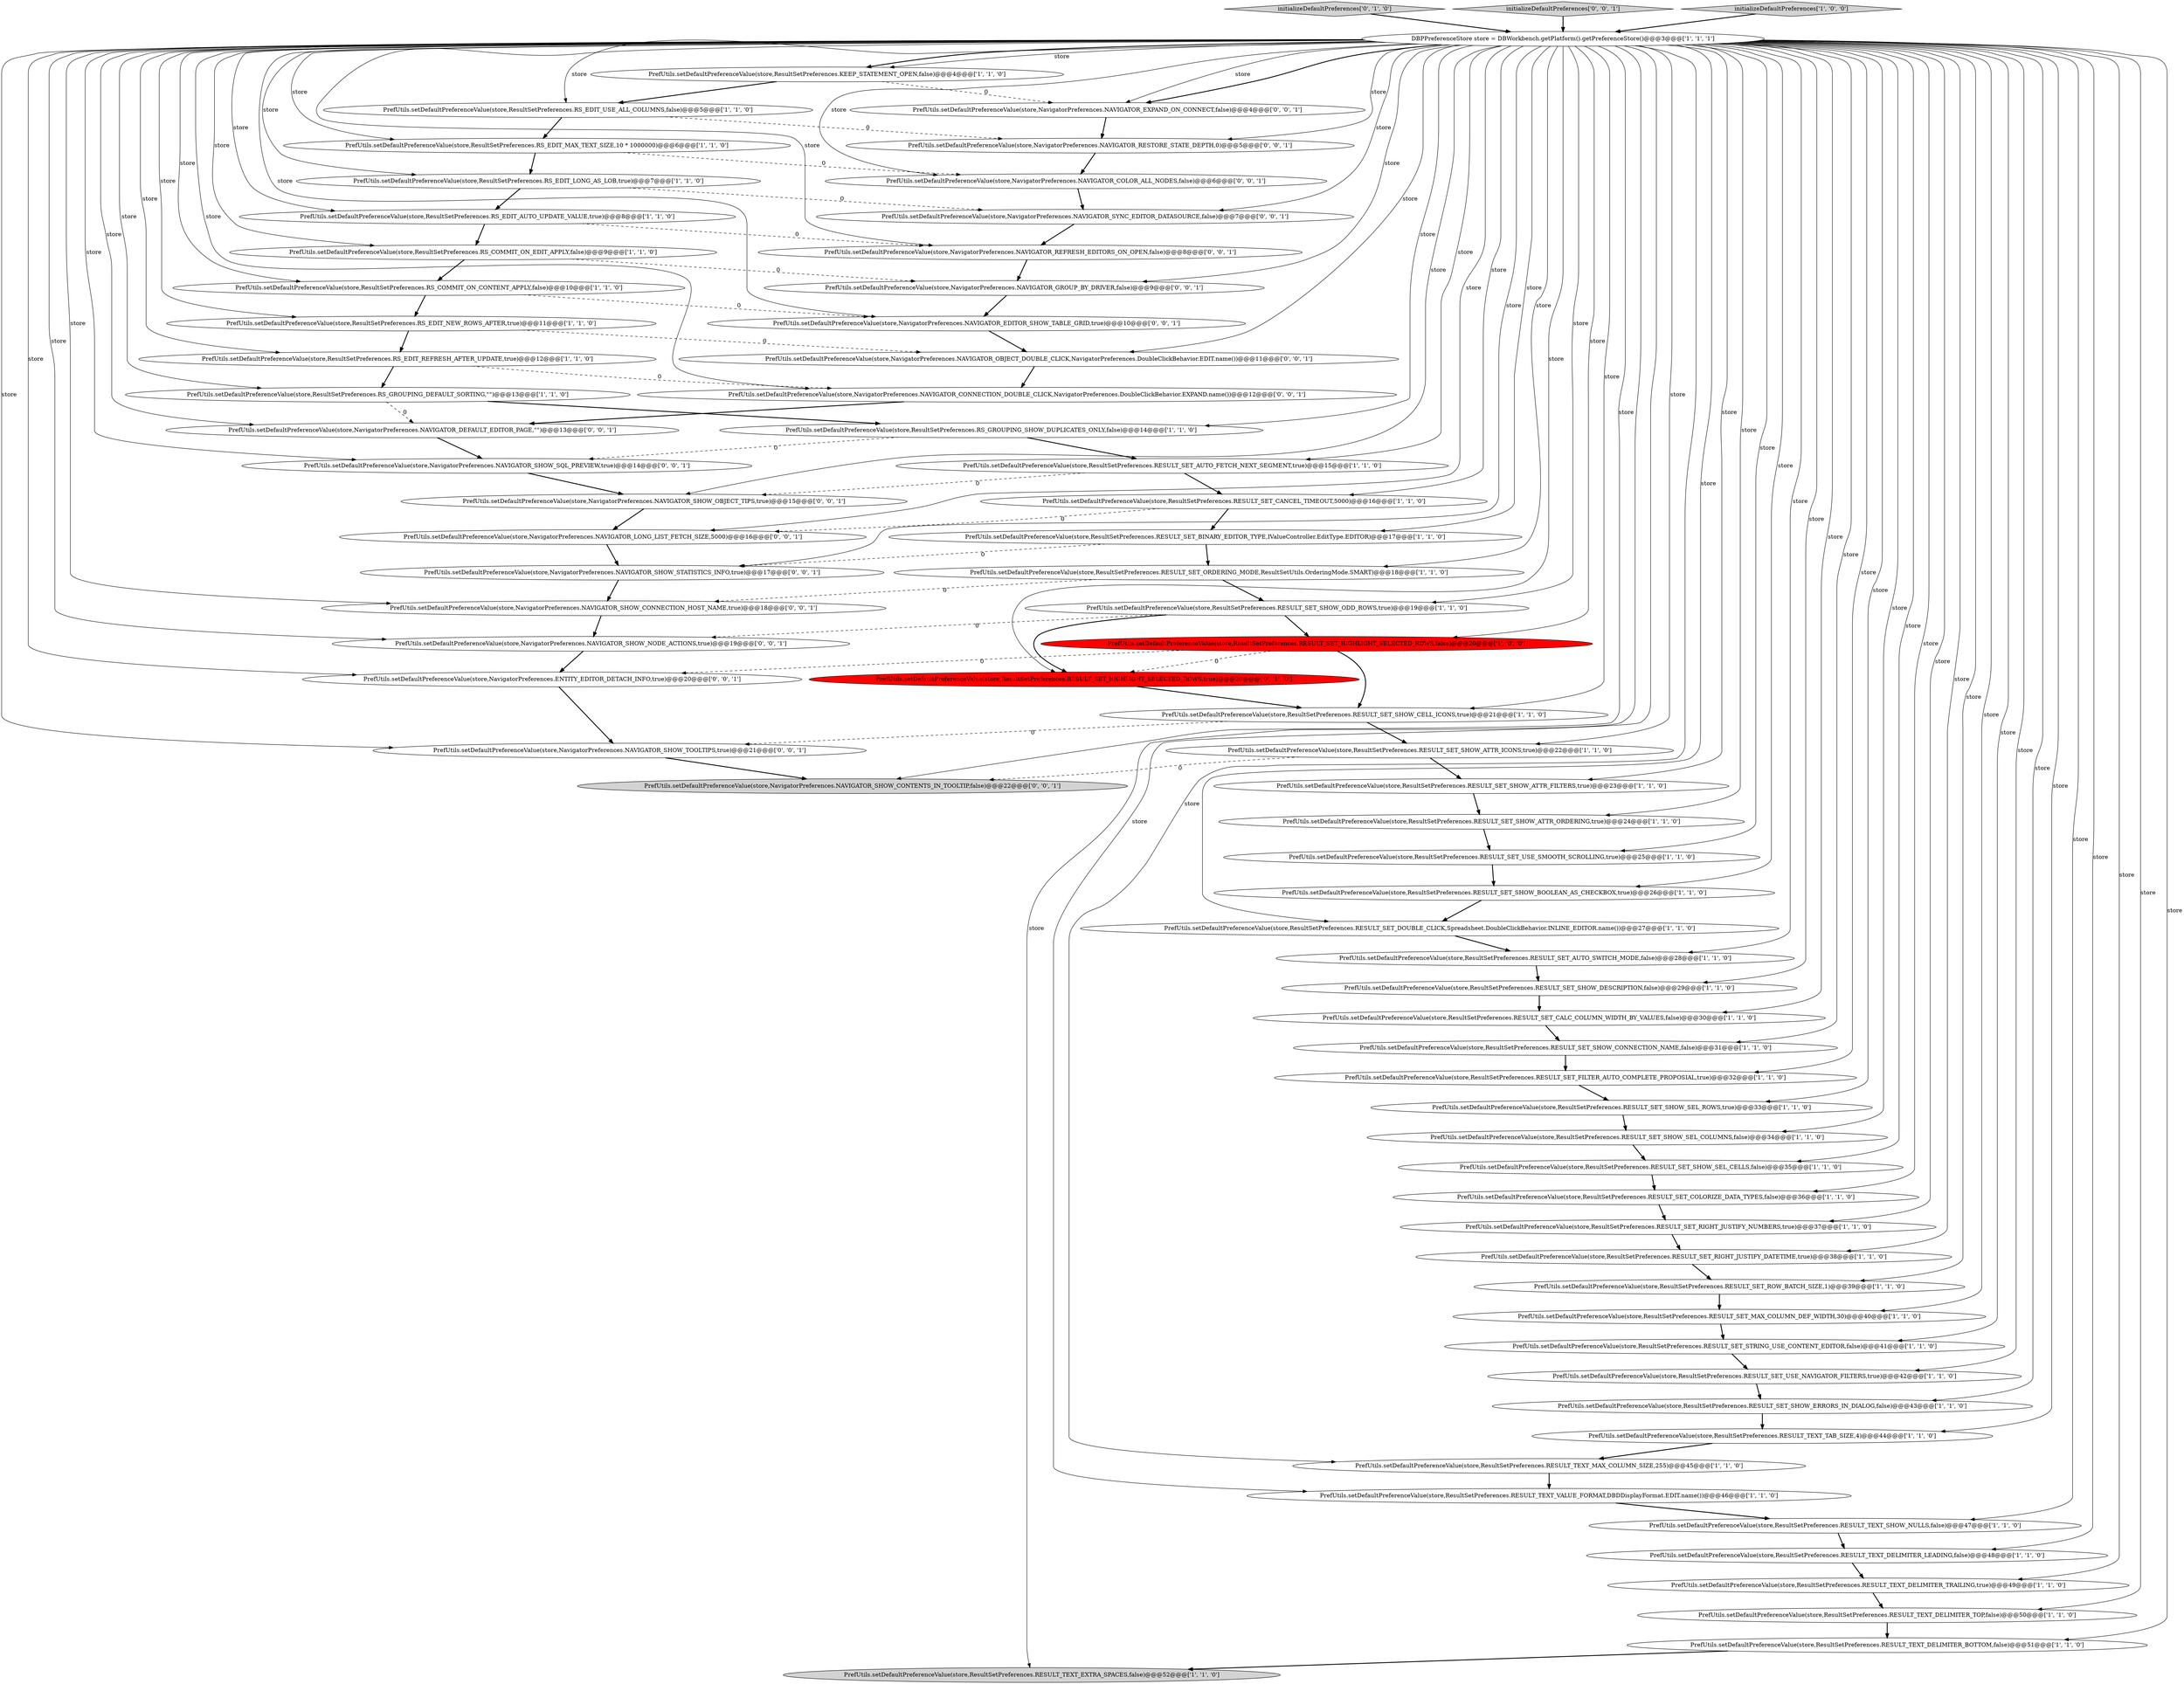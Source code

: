 digraph {
53 [style = filled, label = "PrefUtils.setDefaultPreferenceValue(store,NavigatorPreferences.NAVIGATOR_DEFAULT_EDITOR_PAGE,\"\")@@@13@@@['0', '0', '1']", fillcolor = white, shape = ellipse image = "AAA0AAABBB3BBB"];
28 [style = filled, label = "PrefUtils.setDefaultPreferenceValue(store,ResultSetPreferences.RESULT_TEXT_MAX_COLUMN_SIZE,255)@@@45@@@['1', '1', '0']", fillcolor = white, shape = ellipse image = "AAA0AAABBB1BBB"];
21 [style = filled, label = "PrefUtils.setDefaultPreferenceValue(store,ResultSetPreferences.RESULT_SET_ORDERING_MODE,ResultSetUtils.OrderingMode.SMART)@@@18@@@['1', '1', '0']", fillcolor = white, shape = ellipse image = "AAA0AAABBB1BBB"];
30 [style = filled, label = "DBPPreferenceStore store = DBWorkbench.getPlatform().getPreferenceStore()@@@3@@@['1', '1', '1']", fillcolor = white, shape = ellipse image = "AAA0AAABBB1BBB"];
43 [style = filled, label = "PrefUtils.setDefaultPreferenceValue(store,ResultSetPreferences.RESULT_TEXT_DELIMITER_TOP,false)@@@50@@@['1', '1', '0']", fillcolor = white, shape = ellipse image = "AAA0AAABBB1BBB"];
58 [style = filled, label = "PrefUtils.setDefaultPreferenceValue(store,NavigatorPreferences.NAVIGATOR_GROUP_BY_DRIVER,false)@@@9@@@['0', '0', '1']", fillcolor = white, shape = ellipse image = "AAA0AAABBB3BBB"];
62 [style = filled, label = "PrefUtils.setDefaultPreferenceValue(store,NavigatorPreferences.ENTITY_EDITOR_DETACH_INFO,true)@@@20@@@['0', '0', '1']", fillcolor = white, shape = ellipse image = "AAA0AAABBB3BBB"];
64 [style = filled, label = "PrefUtils.setDefaultPreferenceValue(store,NavigatorPreferences.NAVIGATOR_RESTORE_STATE_DEPTH,0)@@@5@@@['0', '0', '1']", fillcolor = white, shape = ellipse image = "AAA0AAABBB3BBB"];
22 [style = filled, label = "PrefUtils.setDefaultPreferenceValue(store,ResultSetPreferences.RESULT_SET_SHOW_ODD_ROWS,true)@@@19@@@['1', '1', '0']", fillcolor = white, shape = ellipse image = "AAA0AAABBB1BBB"];
18 [style = filled, label = "PrefUtils.setDefaultPreferenceValue(store,ResultSetPreferences.RS_GROUPING_SHOW_DUPLICATES_ONLY,false)@@@14@@@['1', '1', '0']", fillcolor = white, shape = ellipse image = "AAA0AAABBB1BBB"];
10 [style = filled, label = "PrefUtils.setDefaultPreferenceValue(store,ResultSetPreferences.RS_EDIT_USE_ALL_COLUMNS,false)@@@5@@@['1', '1', '0']", fillcolor = white, shape = ellipse image = "AAA0AAABBB1BBB"];
12 [style = filled, label = "PrefUtils.setDefaultPreferenceValue(store,ResultSetPreferences.RESULT_SET_SHOW_SEL_ROWS,true)@@@33@@@['1', '1', '0']", fillcolor = white, shape = ellipse image = "AAA0AAABBB1BBB"];
25 [style = filled, label = "PrefUtils.setDefaultPreferenceValue(store,ResultSetPreferences.RS_COMMIT_ON_CONTENT_APPLY,false)@@@10@@@['1', '1', '0']", fillcolor = white, shape = ellipse image = "AAA0AAABBB1BBB"];
45 [style = filled, label = "PrefUtils.setDefaultPreferenceValue(store,ResultSetPreferences.RS_COMMIT_ON_EDIT_APPLY,false)@@@9@@@['1', '1', '0']", fillcolor = white, shape = ellipse image = "AAA0AAABBB1BBB"];
51 [style = filled, label = "PrefUtils.setDefaultPreferenceValue(store,ResultSetPreferences.RESULT_SET_HIGHLIGHT_SELECTED_ROWS,true)@@@20@@@['0', '1', '0']", fillcolor = red, shape = ellipse image = "AAA1AAABBB2BBB"];
63 [style = filled, label = "PrefUtils.setDefaultPreferenceValue(store,NavigatorPreferences.NAVIGATOR_COLOR_ALL_NODES,false)@@@6@@@['0', '0', '1']", fillcolor = white, shape = ellipse image = "AAA0AAABBB3BBB"];
68 [style = filled, label = "PrefUtils.setDefaultPreferenceValue(store,NavigatorPreferences.NAVIGATOR_SHOW_TOOLTIPS,true)@@@21@@@['0', '0', '1']", fillcolor = white, shape = ellipse image = "AAA0AAABBB3BBB"];
69 [style = filled, label = "PrefUtils.setDefaultPreferenceValue(store,NavigatorPreferences.NAVIGATOR_SHOW_STATISTICS_INFO,true)@@@17@@@['0', '0', '1']", fillcolor = white, shape = ellipse image = "AAA0AAABBB3BBB"];
71 [style = filled, label = "PrefUtils.setDefaultPreferenceValue(store,NavigatorPreferences.NAVIGATOR_SHOW_OBJECT_TIPS,true)@@@15@@@['0', '0', '1']", fillcolor = white, shape = ellipse image = "AAA0AAABBB3BBB"];
4 [style = filled, label = "PrefUtils.setDefaultPreferenceValue(store,ResultSetPreferences.RS_EDIT_NEW_ROWS_AFTER,true)@@@11@@@['1', '1', '0']", fillcolor = white, shape = ellipse image = "AAA0AAABBB1BBB"];
26 [style = filled, label = "PrefUtils.setDefaultPreferenceValue(store,ResultSetPreferences.RESULT_SET_SHOW_CELL_ICONS,true)@@@21@@@['1', '1', '0']", fillcolor = white, shape = ellipse image = "AAA0AAABBB1BBB"];
40 [style = filled, label = "PrefUtils.setDefaultPreferenceValue(store,ResultSetPreferences.RESULT_SET_CALC_COLUMN_WIDTH_BY_VALUES,false)@@@30@@@['1', '1', '0']", fillcolor = white, shape = ellipse image = "AAA0AAABBB1BBB"];
6 [style = filled, label = "PrefUtils.setDefaultPreferenceValue(store,ResultSetPreferences.RS_EDIT_MAX_TEXT_SIZE,10 * 1000000)@@@6@@@['1', '1', '0']", fillcolor = white, shape = ellipse image = "AAA0AAABBB1BBB"];
44 [style = filled, label = "PrefUtils.setDefaultPreferenceValue(store,ResultSetPreferences.RESULT_SET_FILTER_AUTO_COMPLETE_PROPOSIAL,true)@@@32@@@['1', '1', '0']", fillcolor = white, shape = ellipse image = "AAA0AAABBB1BBB"];
55 [style = filled, label = "PrefUtils.setDefaultPreferenceValue(store,NavigatorPreferences.NAVIGATOR_SYNC_EDITOR_DATASOURCE,false)@@@7@@@['0', '0', '1']", fillcolor = white, shape = ellipse image = "AAA0AAABBB3BBB"];
61 [style = filled, label = "PrefUtils.setDefaultPreferenceValue(store,NavigatorPreferences.NAVIGATOR_SHOW_NODE_ACTIONS,true)@@@19@@@['0', '0', '1']", fillcolor = white, shape = ellipse image = "AAA0AAABBB3BBB"];
15 [style = filled, label = "PrefUtils.setDefaultPreferenceValue(store,ResultSetPreferences.RS_GROUPING_DEFAULT_SORTING,\"\")@@@13@@@['1', '1', '0']", fillcolor = white, shape = ellipse image = "AAA0AAABBB1BBB"];
2 [style = filled, label = "PrefUtils.setDefaultPreferenceValue(store,ResultSetPreferences.RESULT_SET_AUTO_FETCH_NEXT_SEGMENT,true)@@@15@@@['1', '1', '0']", fillcolor = white, shape = ellipse image = "AAA0AAABBB1BBB"];
46 [style = filled, label = "PrefUtils.setDefaultPreferenceValue(store,ResultSetPreferences.RESULT_SET_DOUBLE_CLICK,Spreadsheet.DoubleClickBehavior.INLINE_EDITOR.name())@@@27@@@['1', '1', '0']", fillcolor = white, shape = ellipse image = "AAA0AAABBB1BBB"];
8 [style = filled, label = "PrefUtils.setDefaultPreferenceValue(store,ResultSetPreferences.RESULT_SET_SHOW_ATTR_ICONS,true)@@@22@@@['1', '1', '0']", fillcolor = white, shape = ellipse image = "AAA0AAABBB1BBB"];
17 [style = filled, label = "PrefUtils.setDefaultPreferenceValue(store,ResultSetPreferences.RS_EDIT_AUTO_UPDATE_VALUE,true)@@@8@@@['1', '1', '0']", fillcolor = white, shape = ellipse image = "AAA0AAABBB1BBB"];
47 [style = filled, label = "PrefUtils.setDefaultPreferenceValue(store,ResultSetPreferences.RESULT_SET_SHOW_ATTR_FILTERS,true)@@@23@@@['1', '1', '0']", fillcolor = white, shape = ellipse image = "AAA0AAABBB1BBB"];
70 [style = filled, label = "PrefUtils.setDefaultPreferenceValue(store,NavigatorPreferences.NAVIGATOR_CONNECTION_DOUBLE_CLICK,NavigatorPreferences.DoubleClickBehavior.EXPAND.name())@@@12@@@['0', '0', '1']", fillcolor = white, shape = ellipse image = "AAA0AAABBB3BBB"];
23 [style = filled, label = "PrefUtils.setDefaultPreferenceValue(store,ResultSetPreferences.RESULT_TEXT_DELIMITER_TRAILING,true)@@@49@@@['1', '1', '0']", fillcolor = white, shape = ellipse image = "AAA0AAABBB1BBB"];
37 [style = filled, label = "PrefUtils.setDefaultPreferenceValue(store,ResultSetPreferences.RESULT_SET_USE_NAVIGATOR_FILTERS,true)@@@42@@@['1', '1', '0']", fillcolor = white, shape = ellipse image = "AAA0AAABBB1BBB"];
48 [style = filled, label = "PrefUtils.setDefaultPreferenceValue(store,ResultSetPreferences.RESULT_TEXT_DELIMITER_LEADING,false)@@@48@@@['1', '1', '0']", fillcolor = white, shape = ellipse image = "AAA0AAABBB1BBB"];
52 [style = filled, label = "initializeDefaultPreferences['0', '1', '0']", fillcolor = lightgray, shape = diamond image = "AAA0AAABBB2BBB"];
13 [style = filled, label = "PrefUtils.setDefaultPreferenceValue(store,ResultSetPreferences.RESULT_SET_SHOW_ATTR_ORDERING,true)@@@24@@@['1', '1', '0']", fillcolor = white, shape = ellipse image = "AAA0AAABBB1BBB"];
39 [style = filled, label = "PrefUtils.setDefaultPreferenceValue(store,ResultSetPreferences.RESULT_TEXT_SHOW_NULLS,false)@@@47@@@['1', '1', '0']", fillcolor = white, shape = ellipse image = "AAA0AAABBB1BBB"];
38 [style = filled, label = "PrefUtils.setDefaultPreferenceValue(store,ResultSetPreferences.RESULT_TEXT_VALUE_FORMAT,DBDDisplayFormat.EDIT.name())@@@46@@@['1', '1', '0']", fillcolor = white, shape = ellipse image = "AAA0AAABBB1BBB"];
66 [style = filled, label = "PrefUtils.setDefaultPreferenceValue(store,NavigatorPreferences.NAVIGATOR_LONG_LIST_FETCH_SIZE,5000)@@@16@@@['0', '0', '1']", fillcolor = white, shape = ellipse image = "AAA0AAABBB3BBB"];
1 [style = filled, label = "PrefUtils.setDefaultPreferenceValue(store,ResultSetPreferences.RS_EDIT_LONG_AS_LOB,true)@@@7@@@['1', '1', '0']", fillcolor = white, shape = ellipse image = "AAA0AAABBB1BBB"];
60 [style = filled, label = "PrefUtils.setDefaultPreferenceValue(store,NavigatorPreferences.NAVIGATOR_SHOW_CONNECTION_HOST_NAME,true)@@@18@@@['0', '0', '1']", fillcolor = white, shape = ellipse image = "AAA0AAABBB3BBB"];
57 [style = filled, label = "initializeDefaultPreferences['0', '0', '1']", fillcolor = lightgray, shape = diamond image = "AAA0AAABBB3BBB"];
19 [style = filled, label = "PrefUtils.setDefaultPreferenceValue(store,ResultSetPreferences.RESULT_SET_SHOW_ERRORS_IN_DIALOG,false)@@@43@@@['1', '1', '0']", fillcolor = white, shape = ellipse image = "AAA0AAABBB1BBB"];
54 [style = filled, label = "PrefUtils.setDefaultPreferenceValue(store,NavigatorPreferences.NAVIGATOR_OBJECT_DOUBLE_CLICK,NavigatorPreferences.DoubleClickBehavior.EDIT.name())@@@11@@@['0', '0', '1']", fillcolor = white, shape = ellipse image = "AAA0AAABBB3BBB"];
34 [style = filled, label = "initializeDefaultPreferences['1', '0', '0']", fillcolor = lightgray, shape = diamond image = "AAA0AAABBB1BBB"];
14 [style = filled, label = "PrefUtils.setDefaultPreferenceValue(store,ResultSetPreferences.RESULT_SET_BINARY_EDITOR_TYPE,IValueController.EditType.EDITOR)@@@17@@@['1', '1', '0']", fillcolor = white, shape = ellipse image = "AAA0AAABBB1BBB"];
20 [style = filled, label = "PrefUtils.setDefaultPreferenceValue(store,ResultSetPreferences.RS_EDIT_REFRESH_AFTER_UPDATE,true)@@@12@@@['1', '1', '0']", fillcolor = white, shape = ellipse image = "AAA0AAABBB1BBB"];
29 [style = filled, label = "PrefUtils.setDefaultPreferenceValue(store,ResultSetPreferences.RESULT_SET_SHOW_CONNECTION_NAME,false)@@@31@@@['1', '1', '0']", fillcolor = white, shape = ellipse image = "AAA0AAABBB1BBB"];
11 [style = filled, label = "PrefUtils.setDefaultPreferenceValue(store,ResultSetPreferences.RESULT_TEXT_DELIMITER_BOTTOM,false)@@@51@@@['1', '1', '0']", fillcolor = white, shape = ellipse image = "AAA0AAABBB1BBB"];
7 [style = filled, label = "PrefUtils.setDefaultPreferenceValue(store,ResultSetPreferences.RESULT_SET_COLORIZE_DATA_TYPES,false)@@@36@@@['1', '1', '0']", fillcolor = white, shape = ellipse image = "AAA0AAABBB1BBB"];
16 [style = filled, label = "PrefUtils.setDefaultPreferenceValue(store,ResultSetPreferences.RESULT_TEXT_TAB_SIZE,4)@@@44@@@['1', '1', '0']", fillcolor = white, shape = ellipse image = "AAA0AAABBB1BBB"];
27 [style = filled, label = "PrefUtils.setDefaultPreferenceValue(store,ResultSetPreferences.RESULT_SET_SHOW_DESCRIPTION,false)@@@29@@@['1', '1', '0']", fillcolor = white, shape = ellipse image = "AAA0AAABBB1BBB"];
31 [style = filled, label = "PrefUtils.setDefaultPreferenceValue(store,ResultSetPreferences.RESULT_SET_RIGHT_JUSTIFY_NUMBERS,true)@@@37@@@['1', '1', '0']", fillcolor = white, shape = ellipse image = "AAA0AAABBB1BBB"];
5 [style = filled, label = "PrefUtils.setDefaultPreferenceValue(store,ResultSetPreferences.RESULT_SET_SHOW_SEL_COLUMNS,false)@@@34@@@['1', '1', '0']", fillcolor = white, shape = ellipse image = "AAA0AAABBB1BBB"];
32 [style = filled, label = "PrefUtils.setDefaultPreferenceValue(store,ResultSetPreferences.RESULT_SET_MAX_COLUMN_DEF_WIDTH,30)@@@40@@@['1', '1', '0']", fillcolor = white, shape = ellipse image = "AAA0AAABBB1BBB"];
50 [style = filled, label = "PrefUtils.setDefaultPreferenceValue(store,ResultSetPreferences.RESULT_SET_HIGHLIGHT_SELECTED_ROWS,false)@@@20@@@['1', '0', '0']", fillcolor = red, shape = ellipse image = "AAA1AAABBB1BBB"];
3 [style = filled, label = "PrefUtils.setDefaultPreferenceValue(store,ResultSetPreferences.RESULT_SET_AUTO_SWITCH_MODE,false)@@@28@@@['1', '1', '0']", fillcolor = white, shape = ellipse image = "AAA0AAABBB1BBB"];
36 [style = filled, label = "PrefUtils.setDefaultPreferenceValue(store,ResultSetPreferences.RESULT_SET_CANCEL_TIMEOUT,5000)@@@16@@@['1', '1', '0']", fillcolor = white, shape = ellipse image = "AAA0AAABBB1BBB"];
41 [style = filled, label = "PrefUtils.setDefaultPreferenceValue(store,ResultSetPreferences.RESULT_SET_RIGHT_JUSTIFY_DATETIME,true)@@@38@@@['1', '1', '0']", fillcolor = white, shape = ellipse image = "AAA0AAABBB1BBB"];
0 [style = filled, label = "PrefUtils.setDefaultPreferenceValue(store,ResultSetPreferences.RESULT_SET_SHOW_BOOLEAN_AS_CHECKBOX,true)@@@26@@@['1', '1', '0']", fillcolor = white, shape = ellipse image = "AAA0AAABBB1BBB"];
72 [style = filled, label = "PrefUtils.setDefaultPreferenceValue(store,NavigatorPreferences.NAVIGATOR_EXPAND_ON_CONNECT,false)@@@4@@@['0', '0', '1']", fillcolor = white, shape = ellipse image = "AAA0AAABBB3BBB"];
9 [style = filled, label = "PrefUtils.setDefaultPreferenceValue(store,ResultSetPreferences.RESULT_TEXT_EXTRA_SPACES,false)@@@52@@@['1', '1', '0']", fillcolor = lightgray, shape = ellipse image = "AAA0AAABBB1BBB"];
65 [style = filled, label = "PrefUtils.setDefaultPreferenceValue(store,NavigatorPreferences.NAVIGATOR_EDITOR_SHOW_TABLE_GRID,true)@@@10@@@['0', '0', '1']", fillcolor = white, shape = ellipse image = "AAA0AAABBB3BBB"];
67 [style = filled, label = "PrefUtils.setDefaultPreferenceValue(store,NavigatorPreferences.NAVIGATOR_SHOW_CONTENTS_IN_TOOLTIP,false)@@@22@@@['0', '0', '1']", fillcolor = lightgray, shape = ellipse image = "AAA0AAABBB3BBB"];
42 [style = filled, label = "PrefUtils.setDefaultPreferenceValue(store,ResultSetPreferences.RESULT_SET_ROW_BATCH_SIZE,1)@@@39@@@['1', '1', '0']", fillcolor = white, shape = ellipse image = "AAA0AAABBB1BBB"];
59 [style = filled, label = "PrefUtils.setDefaultPreferenceValue(store,NavigatorPreferences.NAVIGATOR_SHOW_SQL_PREVIEW,true)@@@14@@@['0', '0', '1']", fillcolor = white, shape = ellipse image = "AAA0AAABBB3BBB"];
24 [style = filled, label = "PrefUtils.setDefaultPreferenceValue(store,ResultSetPreferences.KEEP_STATEMENT_OPEN,false)@@@4@@@['1', '1', '0']", fillcolor = white, shape = ellipse image = "AAA0AAABBB1BBB"];
56 [style = filled, label = "PrefUtils.setDefaultPreferenceValue(store,NavigatorPreferences.NAVIGATOR_REFRESH_EDITORS_ON_OPEN,false)@@@8@@@['0', '0', '1']", fillcolor = white, shape = ellipse image = "AAA0AAABBB3BBB"];
33 [style = filled, label = "PrefUtils.setDefaultPreferenceValue(store,ResultSetPreferences.RESULT_SET_SHOW_SEL_CELLS,false)@@@35@@@['1', '1', '0']", fillcolor = white, shape = ellipse image = "AAA0AAABBB1BBB"];
49 [style = filled, label = "PrefUtils.setDefaultPreferenceValue(store,ResultSetPreferences.RESULT_SET_STRING_USE_CONTENT_EDITOR,false)@@@41@@@['1', '1', '0']", fillcolor = white, shape = ellipse image = "AAA0AAABBB1BBB"];
35 [style = filled, label = "PrefUtils.setDefaultPreferenceValue(store,ResultSetPreferences.RESULT_SET_USE_SMOOTH_SCROLLING,true)@@@25@@@['1', '1', '0']", fillcolor = white, shape = ellipse image = "AAA0AAABBB1BBB"];
30->7 [style = solid, label="store"];
30->51 [style = solid, label="store"];
30->22 [style = solid, label="store"];
1->55 [style = dashed, label="0"];
30->0 [style = solid, label="store"];
12->5 [style = bold, label=""];
65->54 [style = bold, label=""];
69->60 [style = bold, label=""];
0->46 [style = bold, label=""];
30->8 [style = solid, label="store"];
30->58 [style = solid, label="store"];
28->38 [style = bold, label=""];
30->1 [style = solid, label="store"];
30->15 [style = solid, label="store"];
17->45 [style = bold, label=""];
20->70 [style = dashed, label="0"];
59->71 [style = bold, label=""];
30->65 [style = solid, label="store"];
7->31 [style = bold, label=""];
26->68 [style = dashed, label="0"];
70->53 [style = bold, label=""];
17->56 [style = dashed, label="0"];
11->9 [style = bold, label=""];
38->39 [style = bold, label=""];
30->26 [style = solid, label="store"];
30->11 [style = solid, label="store"];
3->27 [style = bold, label=""];
63->55 [style = bold, label=""];
30->71 [style = solid, label="store"];
45->25 [style = bold, label=""];
36->66 [style = dashed, label="0"];
30->64 [style = solid, label="store"];
30->48 [style = solid, label="store"];
30->35 [style = solid, label="store"];
30->10 [style = solid, label="store"];
2->36 [style = bold, label=""];
8->47 [style = bold, label=""];
51->26 [style = bold, label=""];
30->39 [style = solid, label="store"];
29->44 [style = bold, label=""];
45->58 [style = dashed, label="0"];
15->53 [style = dashed, label="0"];
4->54 [style = dashed, label="0"];
20->15 [style = bold, label=""];
30->3 [style = solid, label="store"];
30->28 [style = solid, label="store"];
30->56 [style = solid, label="store"];
24->10 [style = bold, label=""];
33->7 [style = bold, label=""];
30->69 [style = solid, label="store"];
30->2 [style = solid, label="store"];
5->33 [style = bold, label=""];
30->6 [style = solid, label="store"];
32->49 [style = bold, label=""];
22->50 [style = bold, label=""];
30->53 [style = solid, label="store"];
30->45 [style = solid, label="store"];
30->46 [style = solid, label="store"];
36->14 [style = bold, label=""];
44->12 [style = bold, label=""];
1->17 [style = bold, label=""];
66->69 [style = bold, label=""];
30->36 [style = solid, label="store"];
43->11 [style = bold, label=""];
50->62 [style = dashed, label="0"];
30->60 [style = solid, label="store"];
30->49 [style = solid, label="store"];
56->58 [style = bold, label=""];
35->0 [style = bold, label=""];
21->22 [style = bold, label=""];
30->61 [style = solid, label="store"];
30->13 [style = solid, label="store"];
30->24 [style = solid, label="store"];
57->30 [style = bold, label=""];
31->41 [style = bold, label=""];
42->32 [style = bold, label=""];
62->68 [style = bold, label=""];
30->41 [style = solid, label="store"];
30->59 [style = solid, label="store"];
6->63 [style = dashed, label="0"];
30->19 [style = solid, label="store"];
30->66 [style = solid, label="store"];
54->70 [style = bold, label=""];
72->64 [style = bold, label=""];
14->21 [style = bold, label=""];
30->4 [style = solid, label="store"];
30->70 [style = solid, label="store"];
30->21 [style = solid, label="store"];
30->38 [style = solid, label="store"];
30->31 [style = solid, label="store"];
40->29 [style = bold, label=""];
21->60 [style = dashed, label="0"];
30->16 [style = solid, label="store"];
30->62 [style = solid, label="store"];
30->24 [style = bold, label=""];
49->37 [style = bold, label=""];
10->64 [style = dashed, label="0"];
23->43 [style = bold, label=""];
30->72 [style = solid, label="store"];
30->54 [style = solid, label="store"];
26->8 [style = bold, label=""];
8->67 [style = dashed, label="0"];
30->68 [style = solid, label="store"];
10->6 [style = bold, label=""];
47->13 [style = bold, label=""];
30->17 [style = solid, label="store"];
19->16 [style = bold, label=""];
30->18 [style = solid, label="store"];
6->1 [style = bold, label=""];
24->72 [style = dashed, label="0"];
22->51 [style = bold, label=""];
48->23 [style = bold, label=""];
60->61 [style = bold, label=""];
4->20 [style = bold, label=""];
30->47 [style = solid, label="store"];
30->63 [style = solid, label="store"];
30->55 [style = solid, label="store"];
30->20 [style = solid, label="store"];
58->65 [style = bold, label=""];
71->66 [style = bold, label=""];
30->29 [style = solid, label="store"];
61->62 [style = bold, label=""];
22->61 [style = dashed, label="0"];
46->3 [style = bold, label=""];
50->26 [style = bold, label=""];
30->33 [style = solid, label="store"];
30->72 [style = bold, label=""];
30->14 [style = solid, label="store"];
30->9 [style = solid, label="store"];
39->48 [style = bold, label=""];
30->50 [style = solid, label="store"];
30->32 [style = solid, label="store"];
68->67 [style = bold, label=""];
30->67 [style = solid, label="store"];
18->59 [style = dashed, label="0"];
64->63 [style = bold, label=""];
2->71 [style = dashed, label="0"];
30->37 [style = solid, label="store"];
25->4 [style = bold, label=""];
30->44 [style = solid, label="store"];
18->2 [style = bold, label=""];
14->69 [style = dashed, label="0"];
15->18 [style = bold, label=""];
30->12 [style = solid, label="store"];
30->42 [style = solid, label="store"];
34->30 [style = bold, label=""];
30->27 [style = solid, label="store"];
55->56 [style = bold, label=""];
25->65 [style = dashed, label="0"];
30->25 [style = solid, label="store"];
30->43 [style = solid, label="store"];
16->28 [style = bold, label=""];
53->59 [style = bold, label=""];
30->23 [style = solid, label="store"];
50->51 [style = dashed, label="0"];
30->40 [style = solid, label="store"];
27->40 [style = bold, label=""];
37->19 [style = bold, label=""];
30->5 [style = solid, label="store"];
13->35 [style = bold, label=""];
52->30 [style = bold, label=""];
41->42 [style = bold, label=""];
}
